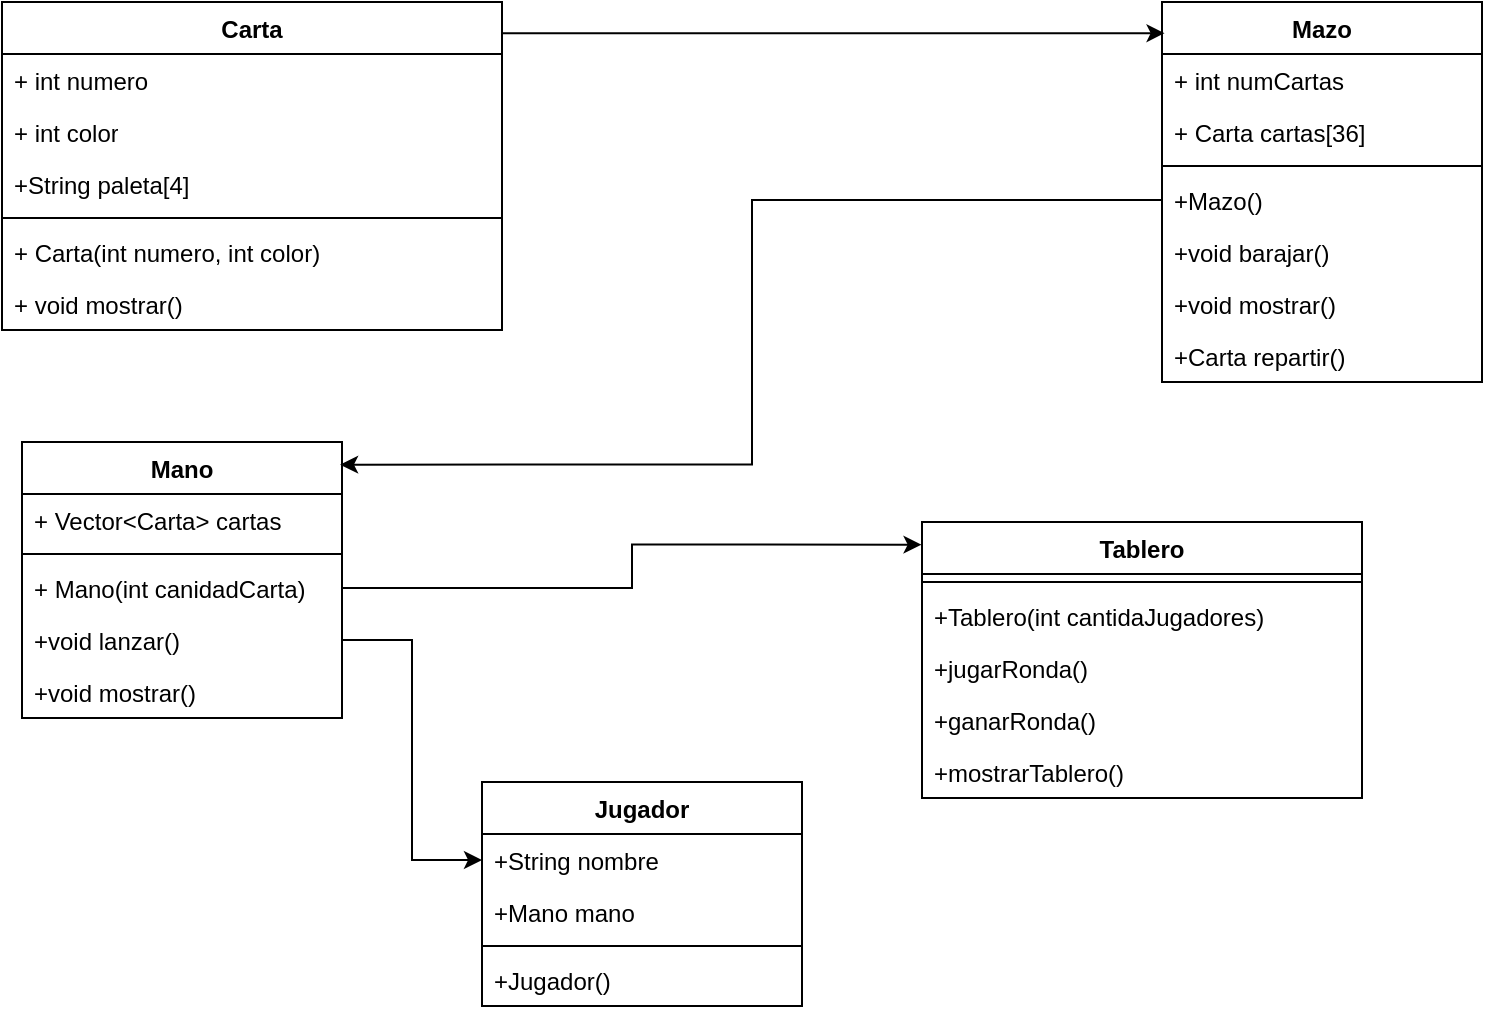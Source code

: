 <mxfile version="26.1.1">
  <diagram name="Página-1" id="aFkW98cHucLdayjmP6vJ">
    <mxGraphModel dx="880" dy="434" grid="1" gridSize="10" guides="1" tooltips="1" connect="1" arrows="1" fold="1" page="1" pageScale="1" pageWidth="827" pageHeight="1169" math="0" shadow="0">
      <root>
        <mxCell id="0" />
        <mxCell id="1" parent="0" />
        <mxCell id="FU0pKe_uzO1MYMJVyQZj-2" value="Carta" style="swimlane;fontStyle=1;align=center;verticalAlign=top;childLayout=stackLayout;horizontal=1;startSize=26;horizontalStack=0;resizeParent=1;resizeParentMax=0;resizeLast=0;collapsible=1;marginBottom=0;whiteSpace=wrap;html=1;" parent="1" vertex="1">
          <mxGeometry x="50" y="40" width="250" height="164" as="geometry" />
        </mxCell>
        <mxCell id="FU0pKe_uzO1MYMJVyQZj-6" value="+ int numero" style="text;strokeColor=none;fillColor=none;align=left;verticalAlign=top;spacingLeft=4;spacingRight=4;overflow=hidden;rotatable=0;points=[[0,0.5],[1,0.5]];portConstraint=eastwest;whiteSpace=wrap;html=1;" parent="FU0pKe_uzO1MYMJVyQZj-2" vertex="1">
          <mxGeometry y="26" width="250" height="26" as="geometry" />
        </mxCell>
        <mxCell id="FU0pKe_uzO1MYMJVyQZj-3" value="+ int color" style="text;strokeColor=none;fillColor=none;align=left;verticalAlign=top;spacingLeft=4;spacingRight=4;overflow=hidden;rotatable=0;points=[[0,0.5],[1,0.5]];portConstraint=eastwest;whiteSpace=wrap;html=1;" parent="FU0pKe_uzO1MYMJVyQZj-2" vertex="1">
          <mxGeometry y="52" width="250" height="26" as="geometry" />
        </mxCell>
        <mxCell id="FU0pKe_uzO1MYMJVyQZj-31" value="+String paleta[4]" style="text;strokeColor=none;fillColor=none;align=left;verticalAlign=top;spacingLeft=4;spacingRight=4;overflow=hidden;rotatable=0;points=[[0,0.5],[1,0.5]];portConstraint=eastwest;whiteSpace=wrap;html=1;" parent="FU0pKe_uzO1MYMJVyQZj-2" vertex="1">
          <mxGeometry y="78" width="250" height="26" as="geometry" />
        </mxCell>
        <mxCell id="FU0pKe_uzO1MYMJVyQZj-4" value="" style="line;strokeWidth=1;fillColor=none;align=left;verticalAlign=middle;spacingTop=-1;spacingLeft=3;spacingRight=3;rotatable=0;labelPosition=right;points=[];portConstraint=eastwest;strokeColor=inherit;" parent="FU0pKe_uzO1MYMJVyQZj-2" vertex="1">
          <mxGeometry y="104" width="250" height="8" as="geometry" />
        </mxCell>
        <mxCell id="FU0pKe_uzO1MYMJVyQZj-5" value="+ Carta(int numero, int color)" style="text;strokeColor=none;fillColor=none;align=left;verticalAlign=top;spacingLeft=4;spacingRight=4;overflow=hidden;rotatable=0;points=[[0,0.5],[1,0.5]];portConstraint=eastwest;whiteSpace=wrap;html=1;" parent="FU0pKe_uzO1MYMJVyQZj-2" vertex="1">
          <mxGeometry y="112" width="250" height="26" as="geometry" />
        </mxCell>
        <mxCell id="FU0pKe_uzO1MYMJVyQZj-8" value="+ void mostrar()" style="text;strokeColor=none;fillColor=none;align=left;verticalAlign=top;spacingLeft=4;spacingRight=4;overflow=hidden;rotatable=0;points=[[0,0.5],[1,0.5]];portConstraint=eastwest;whiteSpace=wrap;html=1;" parent="FU0pKe_uzO1MYMJVyQZj-2" vertex="1">
          <mxGeometry y="138" width="250" height="26" as="geometry" />
        </mxCell>
        <mxCell id="FU0pKe_uzO1MYMJVyQZj-9" value="Mazo" style="swimlane;fontStyle=1;align=center;verticalAlign=top;childLayout=stackLayout;horizontal=1;startSize=26;horizontalStack=0;resizeParent=1;resizeParentMax=0;resizeLast=0;collapsible=1;marginBottom=0;whiteSpace=wrap;html=1;" parent="1" vertex="1">
          <mxGeometry x="630" y="40" width="160" height="190" as="geometry" />
        </mxCell>
        <mxCell id="FU0pKe_uzO1MYMJVyQZj-10" value="+ int numCartas&lt;div&gt;&lt;br&gt;&lt;/div&gt;" style="text;strokeColor=none;fillColor=none;align=left;verticalAlign=top;spacingLeft=4;spacingRight=4;overflow=hidden;rotatable=0;points=[[0,0.5],[1,0.5]];portConstraint=eastwest;whiteSpace=wrap;html=1;" parent="FU0pKe_uzO1MYMJVyQZj-9" vertex="1">
          <mxGeometry y="26" width="160" height="26" as="geometry" />
        </mxCell>
        <mxCell id="FU0pKe_uzO1MYMJVyQZj-13" value="+ Carta cartas[36]" style="text;strokeColor=none;fillColor=none;align=left;verticalAlign=top;spacingLeft=4;spacingRight=4;overflow=hidden;rotatable=0;points=[[0,0.5],[1,0.5]];portConstraint=eastwest;whiteSpace=wrap;html=1;" parent="FU0pKe_uzO1MYMJVyQZj-9" vertex="1">
          <mxGeometry y="52" width="160" height="26" as="geometry" />
        </mxCell>
        <mxCell id="FU0pKe_uzO1MYMJVyQZj-11" value="" style="line;strokeWidth=1;fillColor=none;align=left;verticalAlign=middle;spacingTop=-1;spacingLeft=3;spacingRight=3;rotatable=0;labelPosition=right;points=[];portConstraint=eastwest;strokeColor=inherit;" parent="FU0pKe_uzO1MYMJVyQZj-9" vertex="1">
          <mxGeometry y="78" width="160" height="8" as="geometry" />
        </mxCell>
        <mxCell id="FU0pKe_uzO1MYMJVyQZj-12" value="+Mazo()" style="text;strokeColor=none;fillColor=none;align=left;verticalAlign=top;spacingLeft=4;spacingRight=4;overflow=hidden;rotatable=0;points=[[0,0.5],[1,0.5]];portConstraint=eastwest;whiteSpace=wrap;html=1;" parent="FU0pKe_uzO1MYMJVyQZj-9" vertex="1">
          <mxGeometry y="86" width="160" height="26" as="geometry" />
        </mxCell>
        <mxCell id="FU0pKe_uzO1MYMJVyQZj-14" value="+void barajar()" style="text;strokeColor=none;fillColor=none;align=left;verticalAlign=top;spacingLeft=4;spacingRight=4;overflow=hidden;rotatable=0;points=[[0,0.5],[1,0.5]];portConstraint=eastwest;whiteSpace=wrap;html=1;" parent="FU0pKe_uzO1MYMJVyQZj-9" vertex="1">
          <mxGeometry y="112" width="160" height="26" as="geometry" />
        </mxCell>
        <mxCell id="FU0pKe_uzO1MYMJVyQZj-19" value="+void mostrar()" style="text;strokeColor=none;fillColor=none;align=left;verticalAlign=top;spacingLeft=4;spacingRight=4;overflow=hidden;rotatable=0;points=[[0,0.5],[1,0.5]];portConstraint=eastwest;whiteSpace=wrap;html=1;" parent="FU0pKe_uzO1MYMJVyQZj-9" vertex="1">
          <mxGeometry y="138" width="160" height="26" as="geometry" />
        </mxCell>
        <mxCell id="FU0pKe_uzO1MYMJVyQZj-21" value="+Carta repartir()" style="text;strokeColor=none;fillColor=none;align=left;verticalAlign=top;spacingLeft=4;spacingRight=4;overflow=hidden;rotatable=0;points=[[0,0.5],[1,0.5]];portConstraint=eastwest;whiteSpace=wrap;html=1;" parent="FU0pKe_uzO1MYMJVyQZj-9" vertex="1">
          <mxGeometry y="164" width="160" height="26" as="geometry" />
        </mxCell>
        <mxCell id="FU0pKe_uzO1MYMJVyQZj-15" value="Jugador" style="swimlane;fontStyle=1;align=center;verticalAlign=top;childLayout=stackLayout;horizontal=1;startSize=26;horizontalStack=0;resizeParent=1;resizeParentMax=0;resizeLast=0;collapsible=1;marginBottom=0;whiteSpace=wrap;html=1;" parent="1" vertex="1">
          <mxGeometry x="290" y="430" width="160" height="112" as="geometry" />
        </mxCell>
        <mxCell id="FU0pKe_uzO1MYMJVyQZj-16" value="+String nombre" style="text;strokeColor=none;fillColor=none;align=left;verticalAlign=top;spacingLeft=4;spacingRight=4;overflow=hidden;rotatable=0;points=[[0,0.5],[1,0.5]];portConstraint=eastwest;whiteSpace=wrap;html=1;" parent="FU0pKe_uzO1MYMJVyQZj-15" vertex="1">
          <mxGeometry y="26" width="160" height="26" as="geometry" />
        </mxCell>
        <mxCell id="8UKnG9xm0RKPC8kGKFs1-1" value="+Mano mano" style="text;strokeColor=none;fillColor=none;align=left;verticalAlign=top;spacingLeft=4;spacingRight=4;overflow=hidden;rotatable=0;points=[[0,0.5],[1,0.5]];portConstraint=eastwest;whiteSpace=wrap;html=1;" parent="FU0pKe_uzO1MYMJVyQZj-15" vertex="1">
          <mxGeometry y="52" width="160" height="26" as="geometry" />
        </mxCell>
        <mxCell id="FU0pKe_uzO1MYMJVyQZj-17" value="" style="line;strokeWidth=1;fillColor=none;align=left;verticalAlign=middle;spacingTop=-1;spacingLeft=3;spacingRight=3;rotatable=0;labelPosition=right;points=[];portConstraint=eastwest;strokeColor=inherit;" parent="FU0pKe_uzO1MYMJVyQZj-15" vertex="1">
          <mxGeometry y="78" width="160" height="8" as="geometry" />
        </mxCell>
        <mxCell id="FU0pKe_uzO1MYMJVyQZj-18" value="+Jugador()" style="text;strokeColor=none;fillColor=none;align=left;verticalAlign=top;spacingLeft=4;spacingRight=4;overflow=hidden;rotatable=0;points=[[0,0.5],[1,0.5]];portConstraint=eastwest;whiteSpace=wrap;html=1;" parent="FU0pKe_uzO1MYMJVyQZj-15" vertex="1">
          <mxGeometry y="86" width="160" height="26" as="geometry" />
        </mxCell>
        <mxCell id="FU0pKe_uzO1MYMJVyQZj-22" value="Mano" style="swimlane;fontStyle=1;align=center;verticalAlign=top;childLayout=stackLayout;horizontal=1;startSize=26;horizontalStack=0;resizeParent=1;resizeParentMax=0;resizeLast=0;collapsible=1;marginBottom=0;whiteSpace=wrap;html=1;" parent="1" vertex="1">
          <mxGeometry x="60" y="260" width="160" height="138" as="geometry" />
        </mxCell>
        <mxCell id="FU0pKe_uzO1MYMJVyQZj-23" value="+ Vector&amp;lt;Carta&amp;gt; cartas" style="text;strokeColor=none;fillColor=none;align=left;verticalAlign=top;spacingLeft=4;spacingRight=4;overflow=hidden;rotatable=0;points=[[0,0.5],[1,0.5]];portConstraint=eastwest;whiteSpace=wrap;html=1;" parent="FU0pKe_uzO1MYMJVyQZj-22" vertex="1">
          <mxGeometry y="26" width="160" height="26" as="geometry" />
        </mxCell>
        <mxCell id="FU0pKe_uzO1MYMJVyQZj-24" value="" style="line;strokeWidth=1;fillColor=none;align=left;verticalAlign=middle;spacingTop=-1;spacingLeft=3;spacingRight=3;rotatable=0;labelPosition=right;points=[];portConstraint=eastwest;strokeColor=inherit;" parent="FU0pKe_uzO1MYMJVyQZj-22" vertex="1">
          <mxGeometry y="52" width="160" height="8" as="geometry" />
        </mxCell>
        <mxCell id="FU0pKe_uzO1MYMJVyQZj-30" value="+ Mano(int canidadCarta)" style="text;strokeColor=none;fillColor=none;align=left;verticalAlign=top;spacingLeft=4;spacingRight=4;overflow=hidden;rotatable=0;points=[[0,0.5],[1,0.5]];portConstraint=eastwest;whiteSpace=wrap;html=1;" parent="FU0pKe_uzO1MYMJVyQZj-22" vertex="1">
          <mxGeometry y="60" width="160" height="26" as="geometry" />
        </mxCell>
        <mxCell id="FU0pKe_uzO1MYMJVyQZj-25" value="+void lanzar()" style="text;strokeColor=none;fillColor=none;align=left;verticalAlign=top;spacingLeft=4;spacingRight=4;overflow=hidden;rotatable=0;points=[[0,0.5],[1,0.5]];portConstraint=eastwest;whiteSpace=wrap;html=1;" parent="FU0pKe_uzO1MYMJVyQZj-22" vertex="1">
          <mxGeometry y="86" width="160" height="26" as="geometry" />
        </mxCell>
        <mxCell id="7c-Om7qb1gIfQrKBrxj6-1" value="+void mostrar()" style="text;strokeColor=none;fillColor=none;align=left;verticalAlign=top;spacingLeft=4;spacingRight=4;overflow=hidden;rotatable=0;points=[[0,0.5],[1,0.5]];portConstraint=eastwest;whiteSpace=wrap;html=1;" parent="FU0pKe_uzO1MYMJVyQZj-22" vertex="1">
          <mxGeometry y="112" width="160" height="26" as="geometry" />
        </mxCell>
        <mxCell id="FU0pKe_uzO1MYMJVyQZj-27" style="edgeStyle=orthogonalEdgeStyle;rounded=0;orthogonalLoop=1;jettySize=auto;html=1;exitX=1;exitY=0.5;exitDx=0;exitDy=0;entryX=0.008;entryY=0.082;entryDx=0;entryDy=0;entryPerimeter=0;" parent="1" source="FU0pKe_uzO1MYMJVyQZj-6" target="FU0pKe_uzO1MYMJVyQZj-9" edge="1">
          <mxGeometry relative="1" as="geometry">
            <Array as="points">
              <mxPoint x="300" y="56" />
            </Array>
          </mxGeometry>
        </mxCell>
        <mxCell id="FU0pKe_uzO1MYMJVyQZj-29" style="edgeStyle=orthogonalEdgeStyle;rounded=0;orthogonalLoop=1;jettySize=auto;html=1;exitX=1;exitY=0.5;exitDx=0;exitDy=0;entryX=0;entryY=0.5;entryDx=0;entryDy=0;" parent="1" source="FU0pKe_uzO1MYMJVyQZj-25" target="FU0pKe_uzO1MYMJVyQZj-16" edge="1">
          <mxGeometry relative="1" as="geometry" />
        </mxCell>
        <mxCell id="8UKnG9xm0RKPC8kGKFs1-2" value="Tablero" style="swimlane;fontStyle=1;align=center;verticalAlign=top;childLayout=stackLayout;horizontal=1;startSize=26;horizontalStack=0;resizeParent=1;resizeParentMax=0;resizeLast=0;collapsible=1;marginBottom=0;whiteSpace=wrap;html=1;" parent="1" vertex="1">
          <mxGeometry x="510" y="300" width="220" height="138" as="geometry" />
        </mxCell>
        <mxCell id="8UKnG9xm0RKPC8kGKFs1-4" value="" style="line;strokeWidth=1;fillColor=none;align=left;verticalAlign=middle;spacingTop=-1;spacingLeft=3;spacingRight=3;rotatable=0;labelPosition=right;points=[];portConstraint=eastwest;strokeColor=inherit;" parent="8UKnG9xm0RKPC8kGKFs1-2" vertex="1">
          <mxGeometry y="26" width="220" height="8" as="geometry" />
        </mxCell>
        <mxCell id="8UKnG9xm0RKPC8kGKFs1-5" value="+Tablero(int cantidaJugadores)" style="text;strokeColor=none;fillColor=none;align=left;verticalAlign=top;spacingLeft=4;spacingRight=4;overflow=hidden;rotatable=0;points=[[0,0.5],[1,0.5]];portConstraint=eastwest;whiteSpace=wrap;html=1;" parent="8UKnG9xm0RKPC8kGKFs1-2" vertex="1">
          <mxGeometry y="34" width="220" height="26" as="geometry" />
        </mxCell>
        <mxCell id="8UKnG9xm0RKPC8kGKFs1-13" value="+jugarRonda()" style="text;strokeColor=none;fillColor=none;align=left;verticalAlign=top;spacingLeft=4;spacingRight=4;overflow=hidden;rotatable=0;points=[[0,0.5],[1,0.5]];portConstraint=eastwest;whiteSpace=wrap;html=1;" parent="8UKnG9xm0RKPC8kGKFs1-2" vertex="1">
          <mxGeometry y="60" width="220" height="26" as="geometry" />
        </mxCell>
        <mxCell id="8UKnG9xm0RKPC8kGKFs1-11" value="+ganarRonda()" style="text;strokeColor=none;fillColor=none;align=left;verticalAlign=top;spacingLeft=4;spacingRight=4;overflow=hidden;rotatable=0;points=[[0,0.5],[1,0.5]];portConstraint=eastwest;whiteSpace=wrap;html=1;" parent="8UKnG9xm0RKPC8kGKFs1-2" vertex="1">
          <mxGeometry y="86" width="220" height="26" as="geometry" />
        </mxCell>
        <mxCell id="8UKnG9xm0RKPC8kGKFs1-12" value="+mostrarTablero()" style="text;strokeColor=none;fillColor=none;align=left;verticalAlign=top;spacingLeft=4;spacingRight=4;overflow=hidden;rotatable=0;points=[[0,0.5],[1,0.5]];portConstraint=eastwest;whiteSpace=wrap;html=1;" parent="8UKnG9xm0RKPC8kGKFs1-2" vertex="1">
          <mxGeometry y="112" width="220" height="26" as="geometry" />
        </mxCell>
        <mxCell id="8UKnG9xm0RKPC8kGKFs1-14" style="edgeStyle=orthogonalEdgeStyle;rounded=0;orthogonalLoop=1;jettySize=auto;html=1;exitX=0;exitY=0.5;exitDx=0;exitDy=0;entryX=0.994;entryY=0.082;entryDx=0;entryDy=0;entryPerimeter=0;" parent="1" source="FU0pKe_uzO1MYMJVyQZj-12" target="FU0pKe_uzO1MYMJVyQZj-22" edge="1">
          <mxGeometry relative="1" as="geometry" />
        </mxCell>
        <mxCell id="8UKnG9xm0RKPC8kGKFs1-15" style="edgeStyle=orthogonalEdgeStyle;rounded=0;orthogonalLoop=1;jettySize=auto;html=1;exitX=1;exitY=0.5;exitDx=0;exitDy=0;entryX=-0.001;entryY=0.082;entryDx=0;entryDy=0;entryPerimeter=0;" parent="1" source="FU0pKe_uzO1MYMJVyQZj-30" target="8UKnG9xm0RKPC8kGKFs1-2" edge="1">
          <mxGeometry relative="1" as="geometry" />
        </mxCell>
      </root>
    </mxGraphModel>
  </diagram>
</mxfile>
